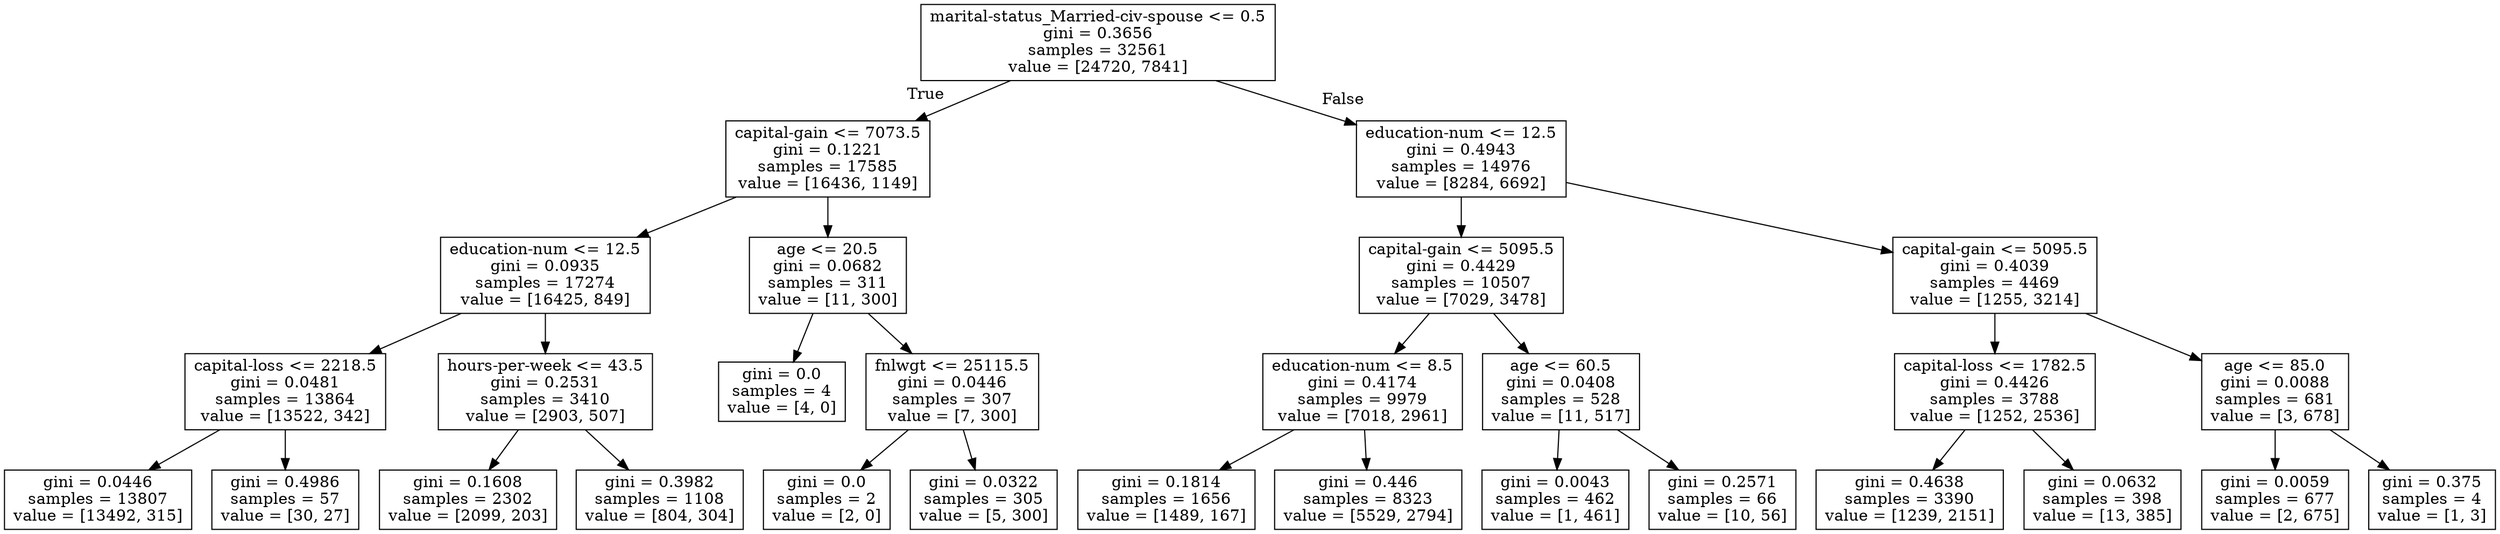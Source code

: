 digraph Tree {
node [shape=box] ;
0 [label="marital-status_Married-civ-spouse <= 0.5\ngini = 0.3656\nsamples = 32561\nvalue = [24720, 7841]"] ;
1 [label="capital-gain <= 7073.5\ngini = 0.1221\nsamples = 17585\nvalue = [16436, 1149]"] ;
0 -> 1 [labeldistance=2.5, labelangle=45, headlabel="True"] ;
2 [label="education-num <= 12.5\ngini = 0.0935\nsamples = 17274\nvalue = [16425, 849]"] ;
1 -> 2 ;
3 [label="capital-loss <= 2218.5\ngini = 0.0481\nsamples = 13864\nvalue = [13522, 342]"] ;
2 -> 3 ;
4 [label="gini = 0.0446\nsamples = 13807\nvalue = [13492, 315]"] ;
3 -> 4 ;
5 [label="gini = 0.4986\nsamples = 57\nvalue = [30, 27]"] ;
3 -> 5 ;
6 [label="hours-per-week <= 43.5\ngini = 0.2531\nsamples = 3410\nvalue = [2903, 507]"] ;
2 -> 6 ;
7 [label="gini = 0.1608\nsamples = 2302\nvalue = [2099, 203]"] ;
6 -> 7 ;
8 [label="gini = 0.3982\nsamples = 1108\nvalue = [804, 304]"] ;
6 -> 8 ;
9 [label="age <= 20.5\ngini = 0.0682\nsamples = 311\nvalue = [11, 300]"] ;
1 -> 9 ;
10 [label="gini = 0.0\nsamples = 4\nvalue = [4, 0]"] ;
9 -> 10 ;
11 [label="fnlwgt <= 25115.5\ngini = 0.0446\nsamples = 307\nvalue = [7, 300]"] ;
9 -> 11 ;
12 [label="gini = 0.0\nsamples = 2\nvalue = [2, 0]"] ;
11 -> 12 ;
13 [label="gini = 0.0322\nsamples = 305\nvalue = [5, 300]"] ;
11 -> 13 ;
14 [label="education-num <= 12.5\ngini = 0.4943\nsamples = 14976\nvalue = [8284, 6692]"] ;
0 -> 14 [labeldistance=2.5, labelangle=-45, headlabel="False"] ;
15 [label="capital-gain <= 5095.5\ngini = 0.4429\nsamples = 10507\nvalue = [7029, 3478]"] ;
14 -> 15 ;
16 [label="education-num <= 8.5\ngini = 0.4174\nsamples = 9979\nvalue = [7018, 2961]"] ;
15 -> 16 ;
17 [label="gini = 0.1814\nsamples = 1656\nvalue = [1489, 167]"] ;
16 -> 17 ;
18 [label="gini = 0.446\nsamples = 8323\nvalue = [5529, 2794]"] ;
16 -> 18 ;
19 [label="age <= 60.5\ngini = 0.0408\nsamples = 528\nvalue = [11, 517]"] ;
15 -> 19 ;
20 [label="gini = 0.0043\nsamples = 462\nvalue = [1, 461]"] ;
19 -> 20 ;
21 [label="gini = 0.2571\nsamples = 66\nvalue = [10, 56]"] ;
19 -> 21 ;
22 [label="capital-gain <= 5095.5\ngini = 0.4039\nsamples = 4469\nvalue = [1255, 3214]"] ;
14 -> 22 ;
23 [label="capital-loss <= 1782.5\ngini = 0.4426\nsamples = 3788\nvalue = [1252, 2536]"] ;
22 -> 23 ;
24 [label="gini = 0.4638\nsamples = 3390\nvalue = [1239, 2151]"] ;
23 -> 24 ;
25 [label="gini = 0.0632\nsamples = 398\nvalue = [13, 385]"] ;
23 -> 25 ;
26 [label="age <= 85.0\ngini = 0.0088\nsamples = 681\nvalue = [3, 678]"] ;
22 -> 26 ;
27 [label="gini = 0.0059\nsamples = 677\nvalue = [2, 675]"] ;
26 -> 27 ;
28 [label="gini = 0.375\nsamples = 4\nvalue = [1, 3]"] ;
26 -> 28 ;
}